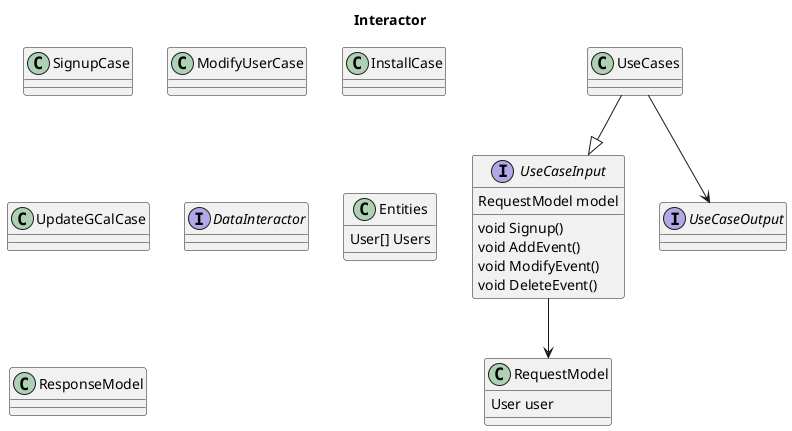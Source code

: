 @startuml
title Interactor

class SignupCase {

}

class ModifyUserCase {

}

class InstallCase {

}

class UpdateGCalCase {

}

class UseCases {

}

interface DataInteractor {
    
}

interface UseCaseInput {
    RequestModel model
    void Signup()
    void AddEvent()
    void ModifyEvent()
    void DeleteEvent()

}

interface UseCaseOutput {

}

class Entities {
    User[] Users
}

class RequestModel {
    User user
}

class ResponseModel {

}

UseCases --|> UseCaseInput
UseCases --> UseCaseOutput
UseCaseInput --> RequestModel

@enduml